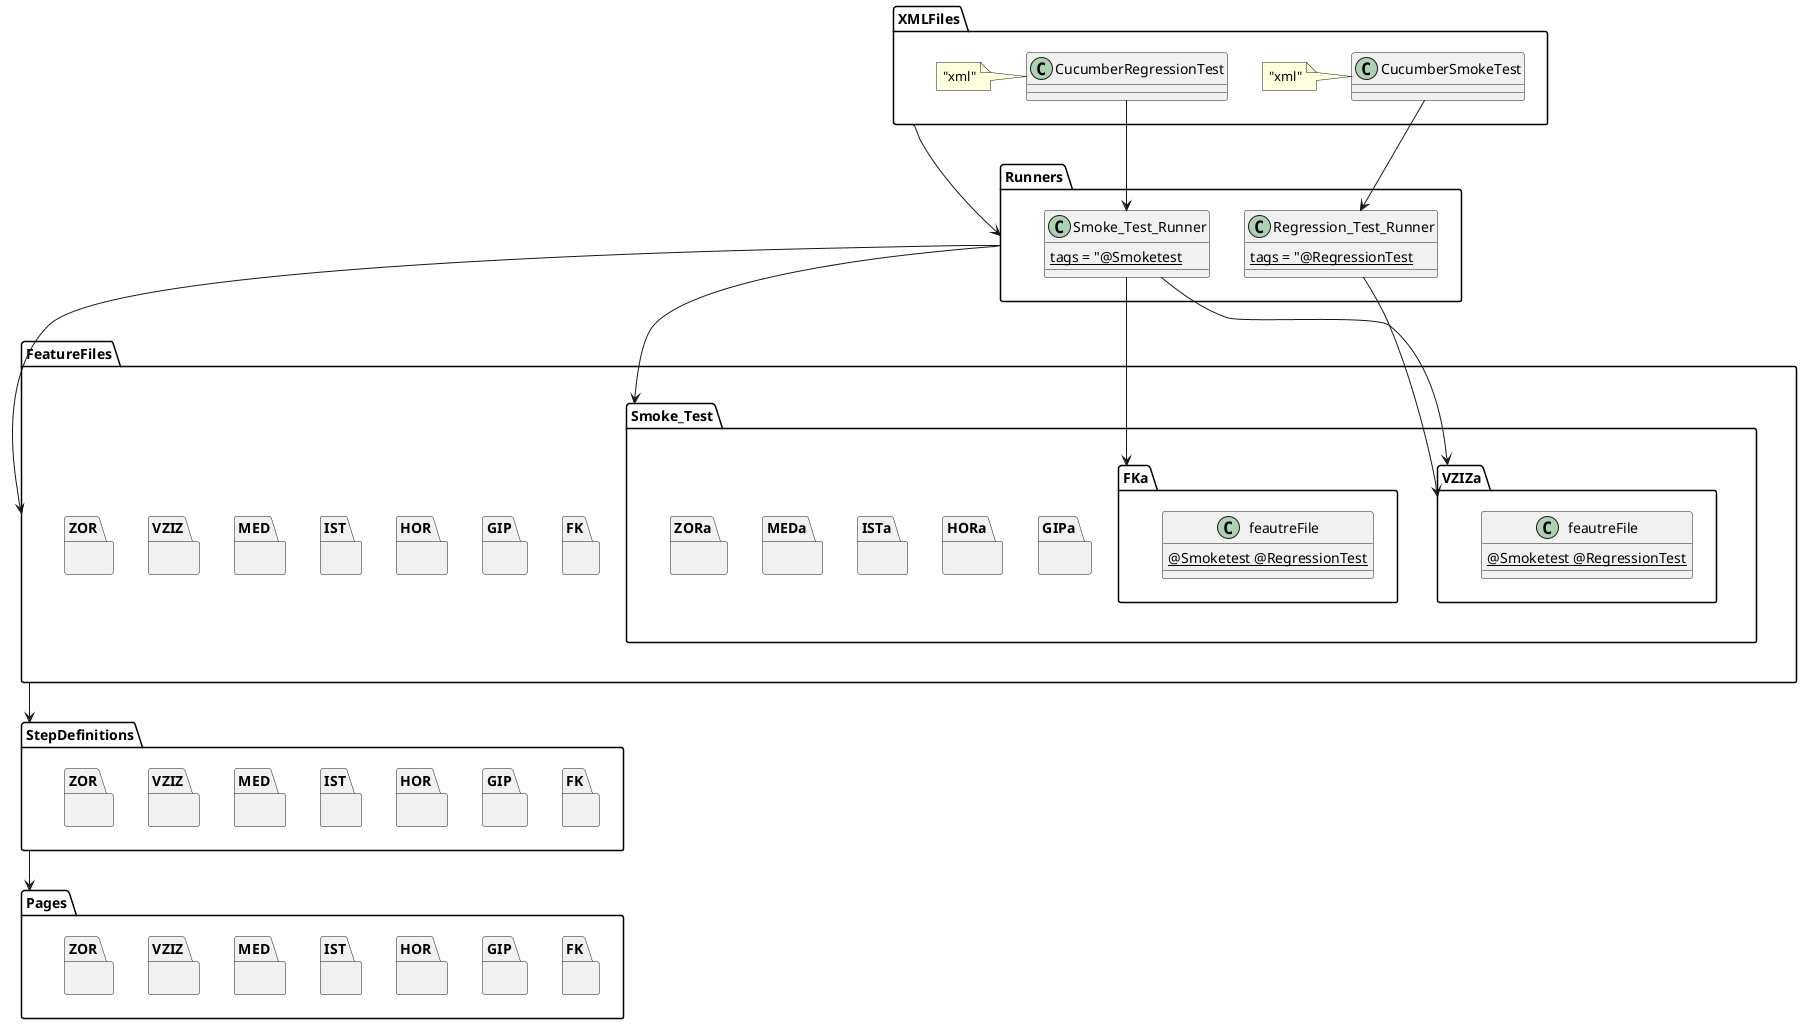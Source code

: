 @startuml
'https://plantuml.com/class-diagram


package XMLFiles{
class CucumberSmokeTest
note left: "xml"
class CucumberRegressionTest
note left: "xml"
}

package Runners{
class Smoke_Test_Runner{
{static} tags = "@Smoketest
}
class Regression_Test_Runner{
{static} tags = "@RegressionTest
}
}

CucumberSmokeTest --> Regression_Test_Runner
CucumberRegressionTest --> Smoke_Test_Runner

package FeatureFiles{
package FK{}
package GIP{}
package HOR{}
package IST{}
package MED{}
package VZIZ{}
package ZOR{}

package Smoke_Test{
package FKa{

class feautreFile{
{static} @Smoketest @RegressionTest
}
}
package VZIZa{
class feautreFile{
{static} @Smoketest @RegressionTest
}
}
package GIPa{}
package HORa{}
package ISTa{}
package MEDa{}
package ZORa{}
}
}

Runners --> Smoke_Test
Smoke_Test_Runner --> FKa
Smoke_Test_Runner --> VZIZa
Regression_Test_Runner --> VZIZa


package StepDefinitions{
package FK{}
package GIP{}
package HOR{}
package IST{}
package MED{}
package VZIZ{}
package ZOR{}
}

package Pages{
package FK{}
package GIP{}
package HOR{}
package IST{}
package MED{}
package VZIZ{}
package ZOR{}
}
XMLFiles --> Runners
Runners --> FeatureFiles
FeatureFiles --> StepDefinitions
StepDefinitions --> Pages



@enduml